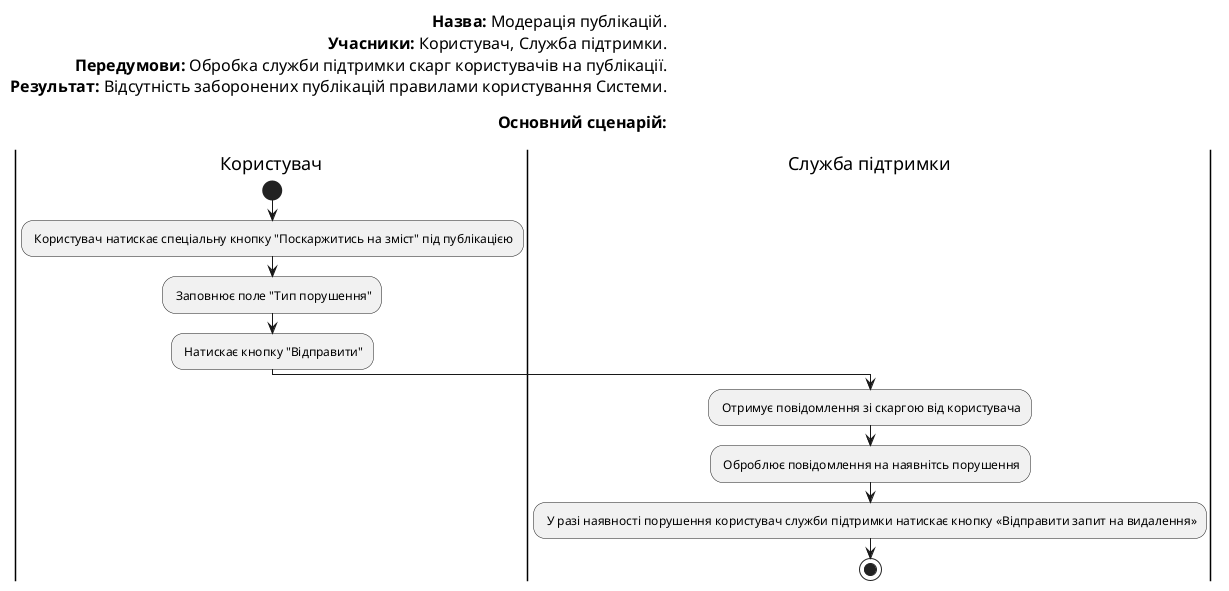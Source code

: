 @startuml
left header
<font color=000 size=16><b>Назва:</b> Модерація публікацій.
<font color=000 size=16><b>Учасники:</b> Користувач, Служба підтримки.
<font color=000 size=16><b>Передумови:</b> Обробка служби підтримки скарг користувачів на публікації.
<font color=000 size=16><b>Результат:</b> Відсутність заборонених публікацій правилами користування Системи.

<font color=000 size=16><b>Основний сценарій:</b>

end header

|Користувач|
start
: Користувач натискає спеціальну кнопку "Поскаржитись на зміст" під публікацією;

: Заповнює поле "Тип порушення";

: Натискає кнопку "Відправити";

|Служба підтримки|
: Отримує повідомлення зі скаргою від користувача;

: Оброблює повідомлення на наявнітсь порушення;

: У разі наявності порушення користувач служби підтримки натискає кнопку «Відправити запит на видалення»;

stop;
@enduml
